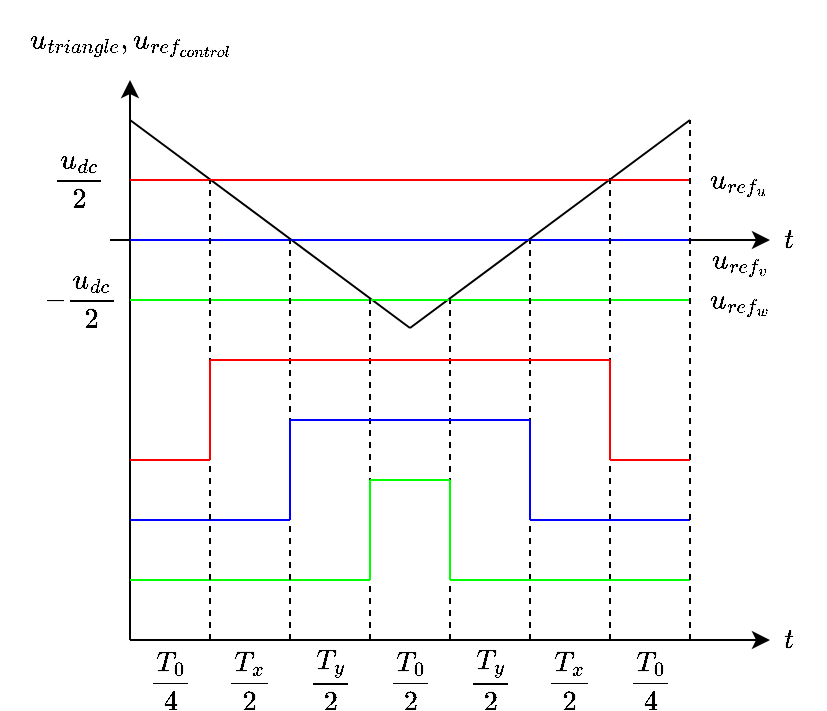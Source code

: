 <mxfile version="24.4.8" type="device">
  <diagram name="第 1 页" id="cfHmSnKGSD-4G8fh9RD9">
    <mxGraphModel dx="662" dy="464" grid="1" gridSize="2" guides="1" tooltips="1" connect="1" arrows="1" fold="1" page="1" pageScale="1" pageWidth="827" pageHeight="1169" math="1" shadow="0">
      <root>
        <mxCell id="0" />
        <mxCell id="1" parent="0" />
        <mxCell id="cC7YOZ27XEcLAu-SPOa7-38" value="" style="endArrow=classic;html=1;rounded=0;" parent="1" edge="1">
          <mxGeometry width="50" height="50" relative="1" as="geometry">
            <mxPoint x="230" y="240" as="sourcePoint" />
            <mxPoint x="560" y="240" as="targetPoint" />
          </mxGeometry>
        </mxCell>
        <mxCell id="cC7YOZ27XEcLAu-SPOa7-1" value="" style="endArrow=classic;html=1;rounded=0;" parent="1" edge="1">
          <mxGeometry width="50" height="50" relative="1" as="geometry">
            <mxPoint x="240" y="440" as="sourcePoint" />
            <mxPoint x="560" y="440" as="targetPoint" />
          </mxGeometry>
        </mxCell>
        <mxCell id="cC7YOZ27XEcLAu-SPOa7-2" value="" style="endArrow=classic;html=1;rounded=0;" parent="1" edge="1">
          <mxGeometry width="50" height="50" relative="1" as="geometry">
            <mxPoint x="240" y="440" as="sourcePoint" />
            <mxPoint x="240" y="160" as="targetPoint" />
          </mxGeometry>
        </mxCell>
        <mxCell id="cC7YOZ27XEcLAu-SPOa7-3" value="" style="endArrow=none;html=1;rounded=0;" parent="1" edge="1">
          <mxGeometry width="50" height="50" relative="1" as="geometry">
            <mxPoint x="240" y="180" as="sourcePoint" />
            <mxPoint x="380" y="284" as="targetPoint" />
          </mxGeometry>
        </mxCell>
        <mxCell id="cC7YOZ27XEcLAu-SPOa7-4" value="" style="endArrow=none;html=1;rounded=0;" parent="1" edge="1">
          <mxGeometry width="50" height="50" relative="1" as="geometry">
            <mxPoint x="380" y="284" as="sourcePoint" />
            <mxPoint x="520" y="180" as="targetPoint" />
          </mxGeometry>
        </mxCell>
        <mxCell id="cC7YOZ27XEcLAu-SPOa7-5" value="" style="endArrow=none;html=1;rounded=0;strokeColor=#00ff00;" parent="1" edge="1">
          <mxGeometry width="50" height="50" relative="1" as="geometry">
            <mxPoint x="240" y="410" as="sourcePoint" />
            <mxPoint x="360" y="410" as="targetPoint" />
          </mxGeometry>
        </mxCell>
        <mxCell id="cC7YOZ27XEcLAu-SPOa7-6" value="" style="endArrow=none;html=1;rounded=0;strokeColor=#0000ff;" parent="1" edge="1">
          <mxGeometry width="50" height="50" relative="1" as="geometry">
            <mxPoint x="240" y="380" as="sourcePoint" />
            <mxPoint x="320" y="380" as="targetPoint" />
          </mxGeometry>
        </mxCell>
        <mxCell id="cC7YOZ27XEcLAu-SPOa7-7" value="" style="endArrow=none;html=1;rounded=0;strokeColor=#ff0000;" parent="1" edge="1">
          <mxGeometry width="50" height="50" relative="1" as="geometry">
            <mxPoint x="240" y="350" as="sourcePoint" />
            <mxPoint x="280" y="350" as="targetPoint" />
          </mxGeometry>
        </mxCell>
        <mxCell id="cC7YOZ27XEcLAu-SPOa7-8" value="" style="endArrow=none;html=1;rounded=0;strokeColor=#ff0000;" parent="1" edge="1">
          <mxGeometry width="50" height="50" relative="1" as="geometry">
            <mxPoint x="240" y="210" as="sourcePoint" />
            <mxPoint x="520" y="210" as="targetPoint" />
          </mxGeometry>
        </mxCell>
        <mxCell id="cC7YOZ27XEcLAu-SPOa7-9" value="" style="endArrow=none;html=1;rounded=0;strokeColor=#0000ff;" parent="1" edge="1">
          <mxGeometry width="50" height="50" relative="1" as="geometry">
            <mxPoint x="240" y="240" as="sourcePoint" />
            <mxPoint x="520" y="240" as="targetPoint" />
          </mxGeometry>
        </mxCell>
        <mxCell id="cC7YOZ27XEcLAu-SPOa7-10" value="" style="endArrow=none;html=1;rounded=0;strokeColor=#00ff00;" parent="1" edge="1">
          <mxGeometry width="50" height="50" relative="1" as="geometry">
            <mxPoint x="240" y="270" as="sourcePoint" />
            <mxPoint x="520" y="270" as="targetPoint" />
          </mxGeometry>
        </mxCell>
        <mxCell id="cC7YOZ27XEcLAu-SPOa7-11" value="" style="endArrow=none;html=1;rounded=0;dashed=1;" parent="1" edge="1">
          <mxGeometry width="50" height="50" relative="1" as="geometry">
            <mxPoint x="280" y="440" as="sourcePoint" />
            <mxPoint x="280" y="210" as="targetPoint" />
          </mxGeometry>
        </mxCell>
        <mxCell id="cC7YOZ27XEcLAu-SPOa7-12" value="" style="endArrow=none;html=1;rounded=0;dashed=1;" parent="1" edge="1">
          <mxGeometry width="50" height="50" relative="1" as="geometry">
            <mxPoint x="320" y="440" as="sourcePoint" />
            <mxPoint x="320" y="237" as="targetPoint" />
          </mxGeometry>
        </mxCell>
        <mxCell id="cC7YOZ27XEcLAu-SPOa7-13" value="" style="endArrow=none;html=1;rounded=0;dashed=1;" parent="1" edge="1">
          <mxGeometry width="50" height="50" relative="1" as="geometry">
            <mxPoint x="360" y="440" as="sourcePoint" />
            <mxPoint x="360" y="266" as="targetPoint" />
          </mxGeometry>
        </mxCell>
        <mxCell id="cC7YOZ27XEcLAu-SPOa7-14" value="" style="endArrow=none;html=1;rounded=0;dashed=1;" parent="1" edge="1">
          <mxGeometry width="50" height="50" relative="1" as="geometry">
            <mxPoint x="400" y="440" as="sourcePoint" />
            <mxPoint x="400" y="266" as="targetPoint" />
          </mxGeometry>
        </mxCell>
        <mxCell id="cC7YOZ27XEcLAu-SPOa7-15" value="" style="endArrow=none;html=1;rounded=0;dashed=1;" parent="1" edge="1">
          <mxGeometry width="50" height="50" relative="1" as="geometry">
            <mxPoint x="440" y="440" as="sourcePoint" />
            <mxPoint x="440" y="237" as="targetPoint" />
          </mxGeometry>
        </mxCell>
        <mxCell id="cC7YOZ27XEcLAu-SPOa7-16" value="" style="endArrow=none;html=1;rounded=0;dashed=1;" parent="1" edge="1">
          <mxGeometry width="50" height="50" relative="1" as="geometry">
            <mxPoint x="480" y="440" as="sourcePoint" />
            <mxPoint x="480" y="209" as="targetPoint" />
          </mxGeometry>
        </mxCell>
        <mxCell id="cC7YOZ27XEcLAu-SPOa7-17" value="" style="endArrow=none;html=1;rounded=0;strokeColor=#00ff00;" parent="1" edge="1">
          <mxGeometry width="50" height="50" relative="1" as="geometry">
            <mxPoint x="360" y="410" as="sourcePoint" />
            <mxPoint x="360" y="360" as="targetPoint" />
          </mxGeometry>
        </mxCell>
        <mxCell id="cC7YOZ27XEcLAu-SPOa7-18" value="" style="endArrow=none;html=1;rounded=0;strokeColor=#00ff00;" parent="1" edge="1">
          <mxGeometry width="50" height="50" relative="1" as="geometry">
            <mxPoint x="360" y="360" as="sourcePoint" />
            <mxPoint x="400" y="360" as="targetPoint" />
          </mxGeometry>
        </mxCell>
        <mxCell id="cC7YOZ27XEcLAu-SPOa7-19" value="" style="endArrow=none;html=1;rounded=0;strokeColor=#00ff00;" parent="1" edge="1">
          <mxGeometry width="50" height="50" relative="1" as="geometry">
            <mxPoint x="400" y="410" as="sourcePoint" />
            <mxPoint x="400" y="360" as="targetPoint" />
          </mxGeometry>
        </mxCell>
        <mxCell id="cC7YOZ27XEcLAu-SPOa7-20" value="" style="endArrow=none;html=1;rounded=0;strokeColor=#00ff00;" parent="1" edge="1">
          <mxGeometry width="50" height="50" relative="1" as="geometry">
            <mxPoint x="400" y="410" as="sourcePoint" />
            <mxPoint x="520" y="410" as="targetPoint" />
          </mxGeometry>
        </mxCell>
        <mxCell id="cC7YOZ27XEcLAu-SPOa7-21" value="" style="endArrow=none;html=1;rounded=0;strokeColor=#0000ff;" parent="1" edge="1">
          <mxGeometry width="50" height="50" relative="1" as="geometry">
            <mxPoint x="320" y="380" as="sourcePoint" />
            <mxPoint x="320" y="330" as="targetPoint" />
          </mxGeometry>
        </mxCell>
        <mxCell id="cC7YOZ27XEcLAu-SPOa7-22" value="" style="endArrow=none;html=1;rounded=0;strokeColor=#0000ff;" parent="1" edge="1">
          <mxGeometry width="50" height="50" relative="1" as="geometry">
            <mxPoint x="320" y="330" as="sourcePoint" />
            <mxPoint x="440" y="330" as="targetPoint" />
          </mxGeometry>
        </mxCell>
        <mxCell id="cC7YOZ27XEcLAu-SPOa7-23" value="" style="endArrow=none;html=1;rounded=0;strokeColor=#0000ff;" parent="1" edge="1">
          <mxGeometry width="50" height="50" relative="1" as="geometry">
            <mxPoint x="440" y="380" as="sourcePoint" />
            <mxPoint x="440" y="330" as="targetPoint" />
          </mxGeometry>
        </mxCell>
        <mxCell id="cC7YOZ27XEcLAu-SPOa7-24" value="" style="endArrow=none;html=1;rounded=0;strokeColor=#0000ff;" parent="1" edge="1">
          <mxGeometry width="50" height="50" relative="1" as="geometry">
            <mxPoint x="440" y="380" as="sourcePoint" />
            <mxPoint x="520" y="380" as="targetPoint" />
          </mxGeometry>
        </mxCell>
        <mxCell id="cC7YOZ27XEcLAu-SPOa7-25" value="" style="endArrow=none;html=1;rounded=0;dashed=1;" parent="1" edge="1">
          <mxGeometry width="50" height="50" relative="1" as="geometry">
            <mxPoint x="520" y="440" as="sourcePoint" />
            <mxPoint x="520" y="180" as="targetPoint" />
          </mxGeometry>
        </mxCell>
        <mxCell id="cC7YOZ27XEcLAu-SPOa7-26" value="" style="endArrow=none;html=1;rounded=0;strokeColor=#ff0000;" parent="1" edge="1">
          <mxGeometry width="50" height="50" relative="1" as="geometry">
            <mxPoint x="280" y="350" as="sourcePoint" />
            <mxPoint x="280" y="300" as="targetPoint" />
          </mxGeometry>
        </mxCell>
        <mxCell id="cC7YOZ27XEcLAu-SPOa7-27" value="" style="endArrow=none;html=1;rounded=0;strokeColor=#ff0000;" parent="1" edge="1">
          <mxGeometry width="50" height="50" relative="1" as="geometry">
            <mxPoint x="280" y="300" as="sourcePoint" />
            <mxPoint x="480" y="300" as="targetPoint" />
          </mxGeometry>
        </mxCell>
        <mxCell id="cC7YOZ27XEcLAu-SPOa7-28" value="" style="endArrow=none;html=1;rounded=0;strokeColor=#ff0000;" parent="1" edge="1">
          <mxGeometry width="50" height="50" relative="1" as="geometry">
            <mxPoint x="480" y="350" as="sourcePoint" />
            <mxPoint x="480" y="300" as="targetPoint" />
          </mxGeometry>
        </mxCell>
        <mxCell id="cC7YOZ27XEcLAu-SPOa7-29" value="" style="endArrow=none;html=1;rounded=0;strokeColor=#ff0000;" parent="1" edge="1">
          <mxGeometry width="50" height="50" relative="1" as="geometry">
            <mxPoint x="480" y="350" as="sourcePoint" />
            <mxPoint x="520" y="350" as="targetPoint" />
          </mxGeometry>
        </mxCell>
        <mxCell id="cC7YOZ27XEcLAu-SPOa7-30" value="$$\frac{T_{0}}{4}$$" style="text;html=1;align=center;verticalAlign=middle;whiteSpace=wrap;rounded=0;" parent="1" vertex="1">
          <mxGeometry x="240" y="450" width="40" height="20" as="geometry" />
        </mxCell>
        <mxCell id="cC7YOZ27XEcLAu-SPOa7-31" value="$$\frac{T_{x}}{2}$$" style="text;html=1;align=center;verticalAlign=middle;whiteSpace=wrap;rounded=0;" parent="1" vertex="1">
          <mxGeometry x="280" y="450" width="40" height="20" as="geometry" />
        </mxCell>
        <mxCell id="cC7YOZ27XEcLAu-SPOa7-32" value="$$\frac{T_{y}}{2}$$" style="text;html=1;align=center;verticalAlign=middle;whiteSpace=wrap;rounded=0;" parent="1" vertex="1">
          <mxGeometry x="320" y="450" width="40" height="20" as="geometry" />
        </mxCell>
        <mxCell id="cC7YOZ27XEcLAu-SPOa7-33" value="$$\frac{T_{0}}{2}$$" style="text;html=1;align=center;verticalAlign=middle;whiteSpace=wrap;rounded=0;" parent="1" vertex="1">
          <mxGeometry x="360" y="450" width="40" height="20" as="geometry" />
        </mxCell>
        <mxCell id="cC7YOZ27XEcLAu-SPOa7-34" value="$$\frac{T_{y}}{2}$$" style="text;html=1;align=center;verticalAlign=middle;whiteSpace=wrap;rounded=0;" parent="1" vertex="1">
          <mxGeometry x="400" y="450" width="40" height="20" as="geometry" />
        </mxCell>
        <mxCell id="cC7YOZ27XEcLAu-SPOa7-35" value="$$\frac{T_{x}}{2}$$" style="text;html=1;align=center;verticalAlign=middle;whiteSpace=wrap;rounded=0;" parent="1" vertex="1">
          <mxGeometry x="440" y="450" width="40" height="20" as="geometry" />
        </mxCell>
        <mxCell id="cC7YOZ27XEcLAu-SPOa7-36" value="$$\frac{T_{0}}{4}$$" style="text;html=1;align=center;verticalAlign=middle;whiteSpace=wrap;rounded=0;" parent="1" vertex="1">
          <mxGeometry x="480" y="450" width="40" height="20" as="geometry" />
        </mxCell>
        <mxCell id="cC7YOZ27XEcLAu-SPOa7-37" value="$$t$$" style="text;html=1;align=center;verticalAlign=middle;whiteSpace=wrap;rounded=0;" parent="1" vertex="1">
          <mxGeometry x="560" y="430" width="20" height="20" as="geometry" />
        </mxCell>
        <mxCell id="cC7YOZ27XEcLAu-SPOa7-39" value="$$t$$" style="text;html=1;align=center;verticalAlign=middle;whiteSpace=wrap;rounded=0;" parent="1" vertex="1">
          <mxGeometry x="560" y="230" width="20" height="20" as="geometry" />
        </mxCell>
        <mxCell id="cC7YOZ27XEcLAu-SPOa7-40" value="$$u_{ref_{u}}$$" style="text;html=1;align=center;verticalAlign=middle;whiteSpace=wrap;rounded=0;" parent="1" vertex="1">
          <mxGeometry x="530" y="200" width="30" height="20" as="geometry" />
        </mxCell>
        <mxCell id="cC7YOZ27XEcLAu-SPOa7-41" value="$$u_{ref_{v}}$$" style="text;html=1;align=center;verticalAlign=middle;whiteSpace=wrap;rounded=0;" parent="1" vertex="1">
          <mxGeometry x="530" y="240" width="30" height="20" as="geometry" />
        </mxCell>
        <mxCell id="cC7YOZ27XEcLAu-SPOa7-42" value="$$u_{ref_{w}}$$" style="text;html=1;align=center;verticalAlign=middle;whiteSpace=wrap;rounded=0;" parent="1" vertex="1">
          <mxGeometry x="530" y="260" width="30" height="20" as="geometry" />
        </mxCell>
        <mxCell id="cC7YOZ27XEcLAu-SPOa7-44" value="$$-\frac{u_{dc}}{2}$$" style="text;html=1;align=center;verticalAlign=middle;whiteSpace=wrap;rounded=0;" parent="1" vertex="1">
          <mxGeometry x="200" y="255" width="30" height="30" as="geometry" />
        </mxCell>
        <mxCell id="cC7YOZ27XEcLAu-SPOa7-45" value="$$\frac{u_{dc}}{2}$$" style="text;html=1;align=center;verticalAlign=middle;whiteSpace=wrap;rounded=0;" parent="1" vertex="1">
          <mxGeometry x="200" y="195" width="30" height="30" as="geometry" />
        </mxCell>
        <mxCell id="cC7YOZ27XEcLAu-SPOa7-46" value="$$u_{triangle}, u_{ref_{control}}$$" style="text;html=1;align=center;verticalAlign=middle;whiteSpace=wrap;rounded=0;" parent="1" vertex="1">
          <mxGeometry x="190" y="120" width="100" height="40" as="geometry" />
        </mxCell>
      </root>
    </mxGraphModel>
  </diagram>
</mxfile>
